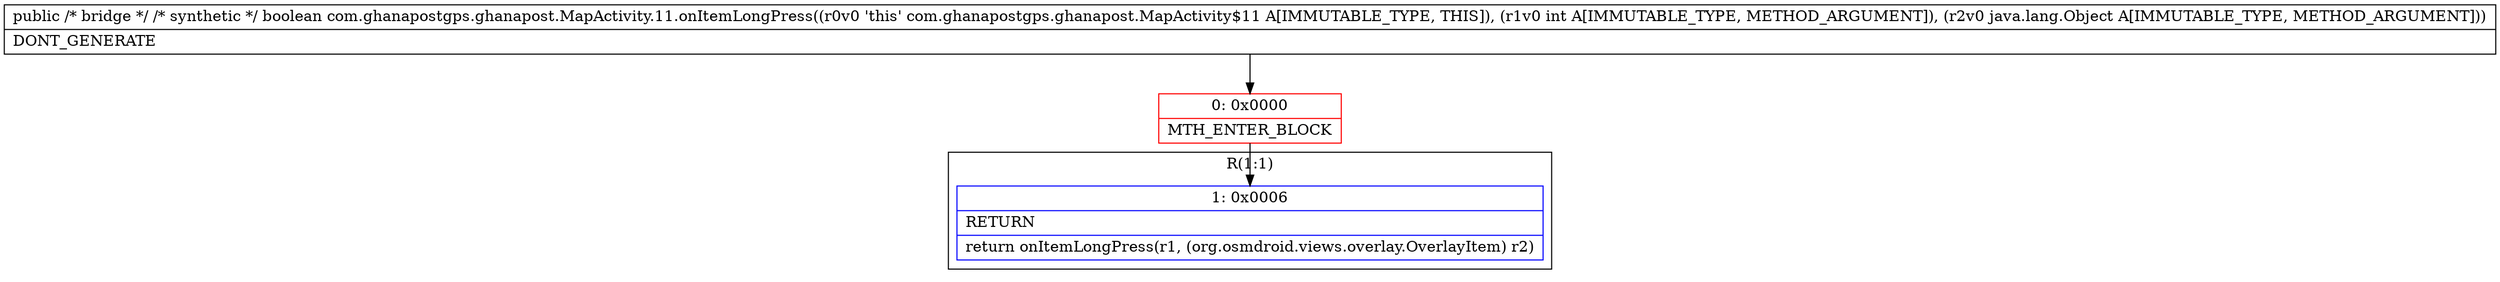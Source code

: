 digraph "CFG forcom.ghanapostgps.ghanapost.MapActivity.11.onItemLongPress(ILjava\/lang\/Object;)Z" {
subgraph cluster_Region_1985533402 {
label = "R(1:1)";
node [shape=record,color=blue];
Node_1 [shape=record,label="{1\:\ 0x0006|RETURN\l|return onItemLongPress(r1, (org.osmdroid.views.overlay.OverlayItem) r2)\l}"];
}
Node_0 [shape=record,color=red,label="{0\:\ 0x0000|MTH_ENTER_BLOCK\l}"];
MethodNode[shape=record,label="{public \/* bridge *\/ \/* synthetic *\/ boolean com.ghanapostgps.ghanapost.MapActivity.11.onItemLongPress((r0v0 'this' com.ghanapostgps.ghanapost.MapActivity$11 A[IMMUTABLE_TYPE, THIS]), (r1v0 int A[IMMUTABLE_TYPE, METHOD_ARGUMENT]), (r2v0 java.lang.Object A[IMMUTABLE_TYPE, METHOD_ARGUMENT]))  | DONT_GENERATE\l}"];
MethodNode -> Node_0;
Node_0 -> Node_1;
}

